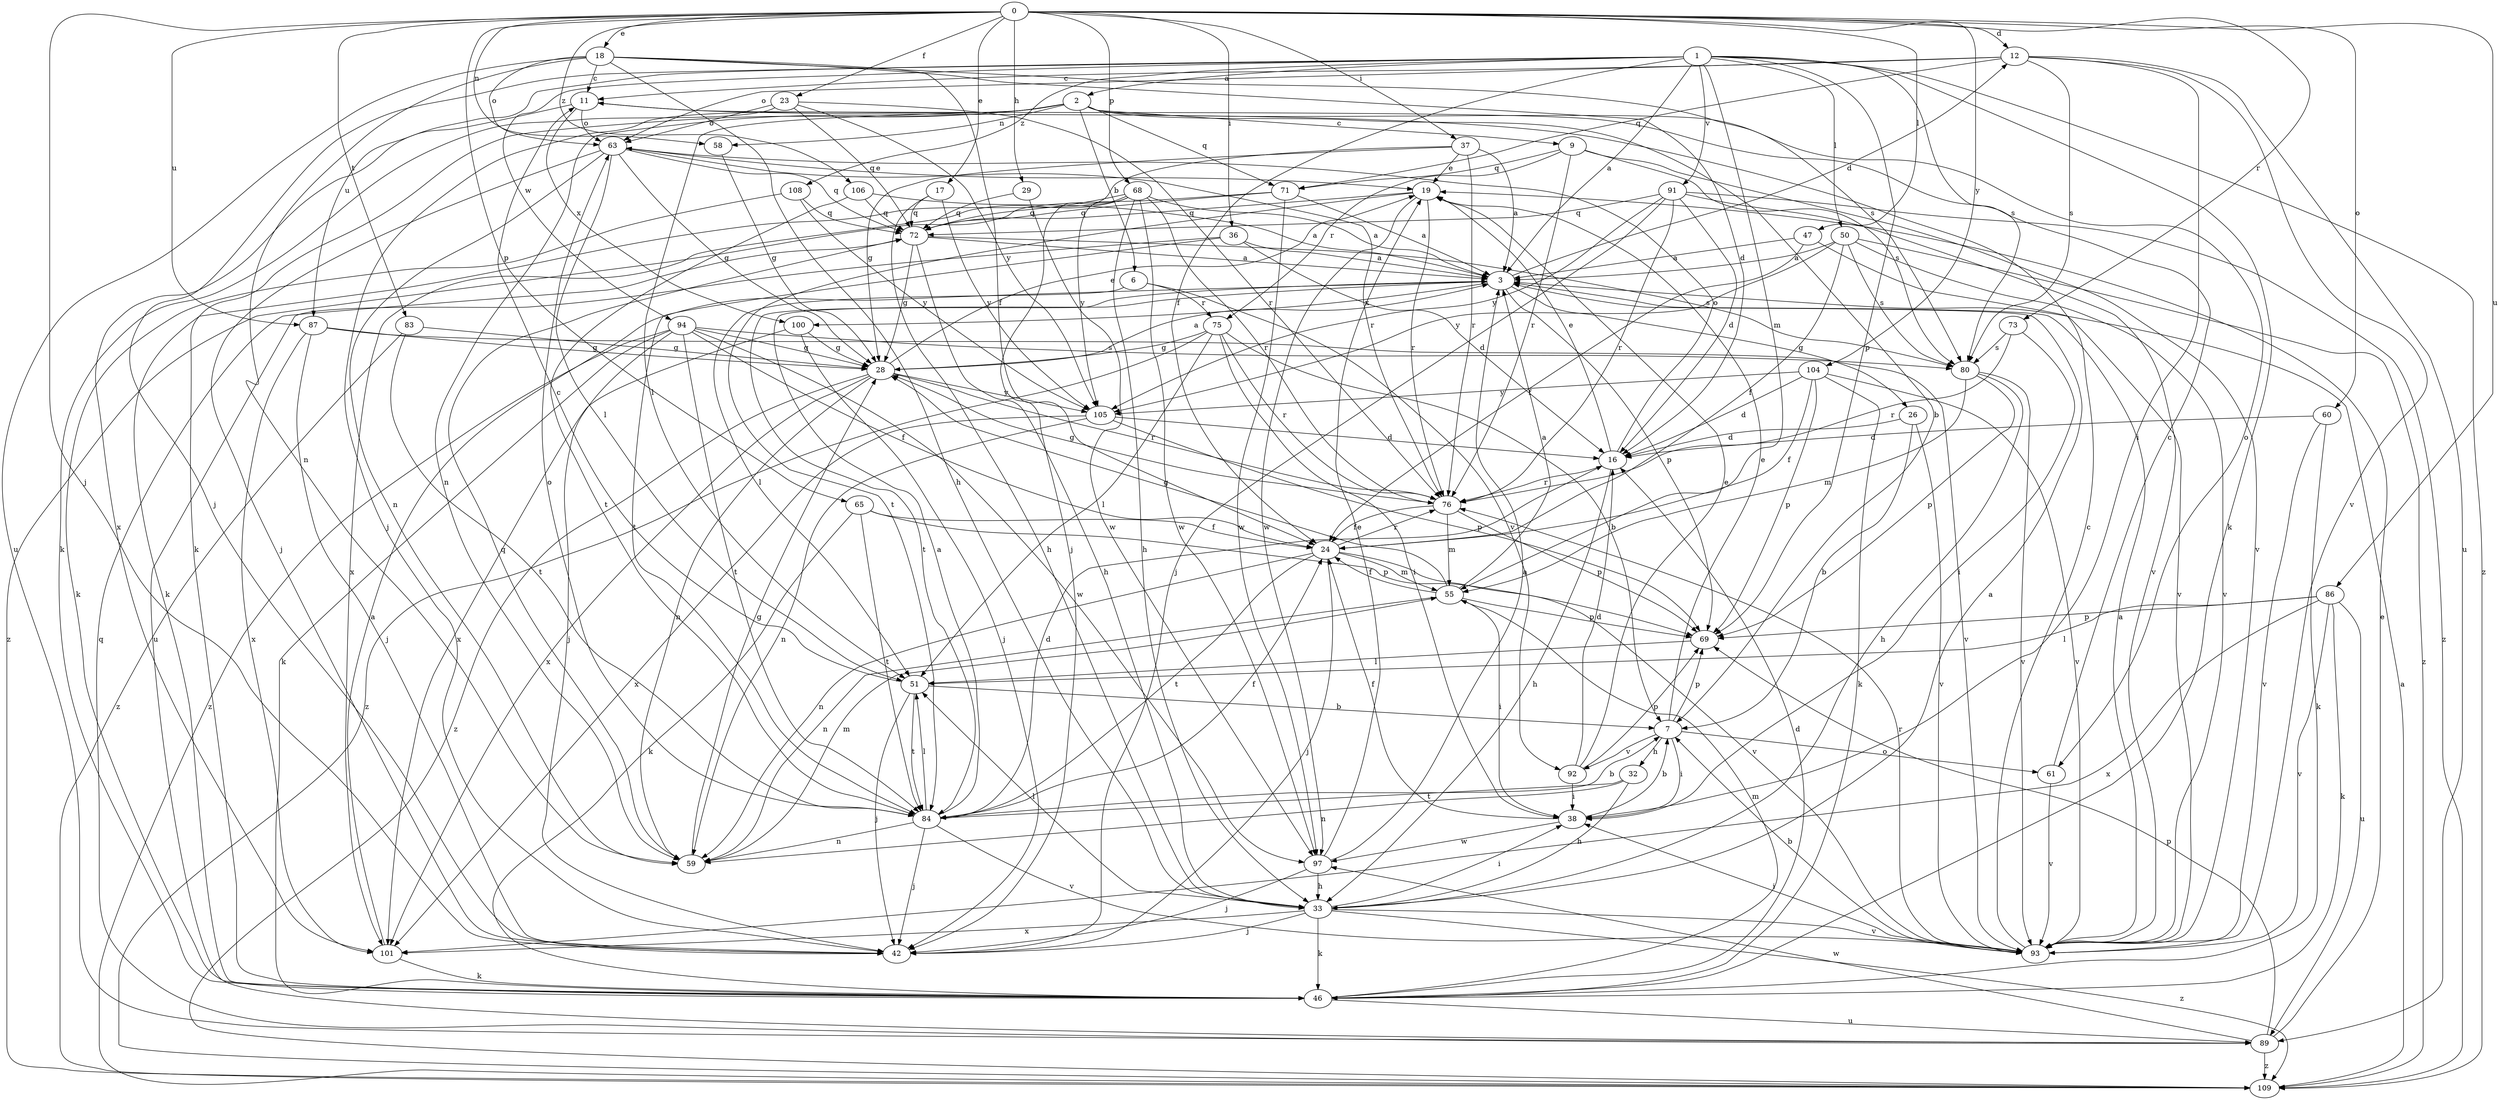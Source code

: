 strict digraph  {
0;
1;
2;
3;
6;
7;
9;
11;
12;
16;
17;
18;
19;
23;
24;
26;
28;
29;
32;
33;
36;
37;
38;
42;
46;
47;
50;
51;
55;
58;
59;
60;
61;
63;
65;
68;
69;
71;
72;
73;
75;
76;
80;
83;
84;
86;
87;
89;
91;
92;
93;
94;
97;
100;
101;
104;
105;
106;
108;
109;
0 -> 12  [label=d];
0 -> 17  [label=e];
0 -> 18  [label=e];
0 -> 23  [label=f];
0 -> 29  [label=h];
0 -> 36  [label=i];
0 -> 37  [label=i];
0 -> 42  [label=j];
0 -> 47  [label=l];
0 -> 58  [label=n];
0 -> 60  [label=o];
0 -> 65  [label=p];
0 -> 68  [label=p];
0 -> 73  [label=r];
0 -> 83  [label=t];
0 -> 86  [label=u];
0 -> 87  [label=u];
0 -> 104  [label=y];
0 -> 106  [label=z];
1 -> 2  [label=a];
1 -> 3  [label=a];
1 -> 24  [label=f];
1 -> 42  [label=j];
1 -> 46  [label=k];
1 -> 50  [label=l];
1 -> 55  [label=m];
1 -> 69  [label=p];
1 -> 80  [label=s];
1 -> 87  [label=u];
1 -> 91  [label=v];
1 -> 94  [label=w];
1 -> 108  [label=z];
1 -> 109  [label=z];
2 -> 6  [label=b];
2 -> 7  [label=b];
2 -> 9  [label=c];
2 -> 42  [label=j];
2 -> 46  [label=k];
2 -> 51  [label=l];
2 -> 58  [label=n];
2 -> 59  [label=n];
2 -> 61  [label=o];
2 -> 71  [label=q];
3 -> 12  [label=d];
3 -> 26  [label=g];
3 -> 69  [label=p];
3 -> 84  [label=t];
3 -> 100  [label=x];
6 -> 51  [label=l];
6 -> 75  [label=r];
6 -> 92  [label=v];
7 -> 19  [label=e];
7 -> 32  [label=h];
7 -> 38  [label=i];
7 -> 61  [label=o];
7 -> 69  [label=p];
7 -> 92  [label=v];
9 -> 71  [label=q];
9 -> 75  [label=r];
9 -> 76  [label=r];
9 -> 80  [label=s];
9 -> 93  [label=v];
11 -> 63  [label=o];
11 -> 100  [label=x];
11 -> 101  [label=x];
12 -> 11  [label=c];
12 -> 38  [label=i];
12 -> 63  [label=o];
12 -> 71  [label=q];
12 -> 80  [label=s];
12 -> 89  [label=u];
12 -> 93  [label=v];
16 -> 19  [label=e];
16 -> 33  [label=h];
16 -> 63  [label=o];
16 -> 76  [label=r];
17 -> 33  [label=h];
17 -> 72  [label=q];
17 -> 105  [label=y];
18 -> 11  [label=c];
18 -> 16  [label=d];
18 -> 24  [label=f];
18 -> 33  [label=h];
18 -> 59  [label=n];
18 -> 63  [label=o];
18 -> 80  [label=s];
18 -> 89  [label=u];
19 -> 72  [label=q];
19 -> 76  [label=r];
19 -> 84  [label=t];
19 -> 97  [label=w];
23 -> 46  [label=k];
23 -> 63  [label=o];
23 -> 72  [label=q];
23 -> 76  [label=r];
23 -> 105  [label=y];
24 -> 42  [label=j];
24 -> 55  [label=m];
24 -> 59  [label=n];
24 -> 76  [label=r];
24 -> 84  [label=t];
24 -> 93  [label=v];
26 -> 7  [label=b];
26 -> 16  [label=d];
26 -> 93  [label=v];
28 -> 3  [label=a];
28 -> 19  [label=e];
28 -> 59  [label=n];
28 -> 76  [label=r];
28 -> 101  [label=x];
28 -> 105  [label=y];
28 -> 109  [label=z];
29 -> 72  [label=q];
29 -> 97  [label=w];
32 -> 33  [label=h];
32 -> 59  [label=n];
32 -> 84  [label=t];
33 -> 3  [label=a];
33 -> 38  [label=i];
33 -> 42  [label=j];
33 -> 46  [label=k];
33 -> 51  [label=l];
33 -> 93  [label=v];
33 -> 101  [label=x];
33 -> 109  [label=z];
36 -> 3  [label=a];
36 -> 16  [label=d];
36 -> 84  [label=t];
36 -> 89  [label=u];
37 -> 3  [label=a];
37 -> 19  [label=e];
37 -> 28  [label=g];
37 -> 42  [label=j];
37 -> 76  [label=r];
38 -> 7  [label=b];
38 -> 24  [label=f];
38 -> 97  [label=w];
46 -> 16  [label=d];
46 -> 55  [label=m];
46 -> 89  [label=u];
47 -> 3  [label=a];
47 -> 24  [label=f];
47 -> 93  [label=v];
50 -> 3  [label=a];
50 -> 24  [label=f];
50 -> 80  [label=s];
50 -> 93  [label=v];
50 -> 105  [label=y];
50 -> 109  [label=z];
51 -> 7  [label=b];
51 -> 11  [label=c];
51 -> 42  [label=j];
51 -> 84  [label=t];
55 -> 3  [label=a];
55 -> 24  [label=f];
55 -> 28  [label=g];
55 -> 38  [label=i];
55 -> 59  [label=n];
55 -> 69  [label=p];
58 -> 28  [label=g];
59 -> 28  [label=g];
59 -> 55  [label=m];
59 -> 72  [label=q];
60 -> 16  [label=d];
60 -> 46  [label=k];
60 -> 93  [label=v];
61 -> 11  [label=c];
61 -> 93  [label=v];
63 -> 19  [label=e];
63 -> 28  [label=g];
63 -> 42  [label=j];
63 -> 51  [label=l];
63 -> 59  [label=n];
63 -> 72  [label=q];
63 -> 76  [label=r];
65 -> 24  [label=f];
65 -> 46  [label=k];
65 -> 69  [label=p];
65 -> 84  [label=t];
68 -> 3  [label=a];
68 -> 33  [label=h];
68 -> 46  [label=k];
68 -> 72  [label=q];
68 -> 76  [label=r];
68 -> 97  [label=w];
68 -> 101  [label=x];
68 -> 105  [label=y];
69 -> 51  [label=l];
71 -> 3  [label=a];
71 -> 72  [label=q];
71 -> 97  [label=w];
71 -> 109  [label=z];
72 -> 3  [label=a];
72 -> 28  [label=g];
72 -> 33  [label=h];
72 -> 80  [label=s];
73 -> 38  [label=i];
73 -> 76  [label=r];
73 -> 80  [label=s];
75 -> 7  [label=b];
75 -> 28  [label=g];
75 -> 38  [label=i];
75 -> 51  [label=l];
75 -> 76  [label=r];
75 -> 109  [label=z];
76 -> 24  [label=f];
76 -> 28  [label=g];
76 -> 55  [label=m];
76 -> 69  [label=p];
80 -> 33  [label=h];
80 -> 55  [label=m];
80 -> 69  [label=p];
80 -> 93  [label=v];
83 -> 28  [label=g];
83 -> 84  [label=t];
83 -> 109  [label=z];
84 -> 3  [label=a];
84 -> 7  [label=b];
84 -> 16  [label=d];
84 -> 24  [label=f];
84 -> 42  [label=j];
84 -> 51  [label=l];
84 -> 59  [label=n];
84 -> 63  [label=o];
84 -> 93  [label=v];
86 -> 46  [label=k];
86 -> 51  [label=l];
86 -> 69  [label=p];
86 -> 89  [label=u];
86 -> 93  [label=v];
86 -> 101  [label=x];
87 -> 28  [label=g];
87 -> 42  [label=j];
87 -> 93  [label=v];
87 -> 101  [label=x];
89 -> 19  [label=e];
89 -> 69  [label=p];
89 -> 72  [label=q];
89 -> 97  [label=w];
89 -> 109  [label=z];
91 -> 16  [label=d];
91 -> 42  [label=j];
91 -> 72  [label=q];
91 -> 76  [label=r];
91 -> 93  [label=v];
91 -> 105  [label=y];
91 -> 109  [label=z];
92 -> 16  [label=d];
92 -> 19  [label=e];
92 -> 38  [label=i];
92 -> 69  [label=p];
93 -> 3  [label=a];
93 -> 7  [label=b];
93 -> 11  [label=c];
93 -> 38  [label=i];
93 -> 76  [label=r];
94 -> 24  [label=f];
94 -> 28  [label=g];
94 -> 42  [label=j];
94 -> 46  [label=k];
94 -> 80  [label=s];
94 -> 84  [label=t];
94 -> 97  [label=w];
94 -> 109  [label=z];
97 -> 3  [label=a];
97 -> 19  [label=e];
97 -> 33  [label=h];
97 -> 42  [label=j];
100 -> 28  [label=g];
100 -> 42  [label=j];
100 -> 101  [label=x];
101 -> 3  [label=a];
101 -> 46  [label=k];
104 -> 16  [label=d];
104 -> 24  [label=f];
104 -> 46  [label=k];
104 -> 69  [label=p];
104 -> 93  [label=v];
104 -> 105  [label=y];
105 -> 16  [label=d];
105 -> 59  [label=n];
105 -> 69  [label=p];
105 -> 101  [label=x];
106 -> 3  [label=a];
106 -> 72  [label=q];
106 -> 84  [label=t];
108 -> 46  [label=k];
108 -> 72  [label=q];
108 -> 105  [label=y];
109 -> 3  [label=a];
}
